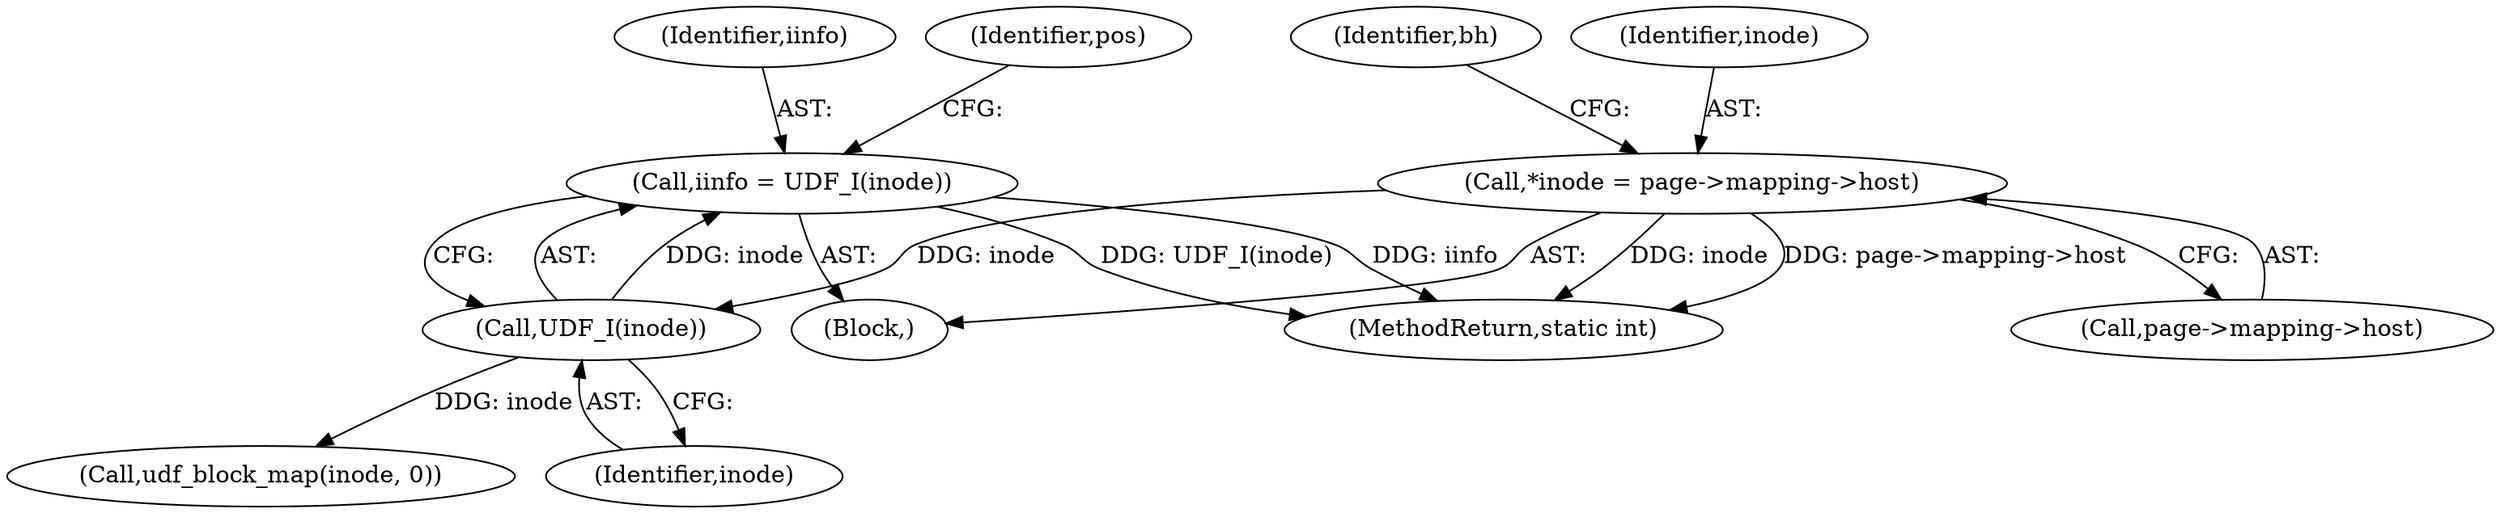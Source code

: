 digraph "0_linux_0e5cc9a40ada6046e6bc3bdfcd0c0d7e4b706b14_2@pointer" {
"1000142" [label="(Call,iinfo = UDF_I(inode))"];
"1000144" [label="(Call,UDF_I(inode))"];
"1000106" [label="(Call,*inode = page->mapping->host)"];
"1000236" [label="(MethodReturn,static int)"];
"1000108" [label="(Call,page->mapping->host)"];
"1000143" [label="(Identifier,iinfo)"];
"1000144" [label="(Call,UDF_I(inode))"];
"1000106" [label="(Call,*inode = page->mapping->host)"];
"1000115" [label="(Identifier,bh)"];
"1000142" [label="(Call,iinfo = UDF_I(inode))"];
"1000147" [label="(Identifier,pos)"];
"1000148" [label="(Call,udf_block_map(inode, 0))"];
"1000104" [label="(Block,)"];
"1000145" [label="(Identifier,inode)"];
"1000107" [label="(Identifier,inode)"];
"1000142" -> "1000104"  [label="AST: "];
"1000142" -> "1000144"  [label="CFG: "];
"1000143" -> "1000142"  [label="AST: "];
"1000144" -> "1000142"  [label="AST: "];
"1000147" -> "1000142"  [label="CFG: "];
"1000142" -> "1000236"  [label="DDG: UDF_I(inode)"];
"1000142" -> "1000236"  [label="DDG: iinfo"];
"1000144" -> "1000142"  [label="DDG: inode"];
"1000144" -> "1000145"  [label="CFG: "];
"1000145" -> "1000144"  [label="AST: "];
"1000106" -> "1000144"  [label="DDG: inode"];
"1000144" -> "1000148"  [label="DDG: inode"];
"1000106" -> "1000104"  [label="AST: "];
"1000106" -> "1000108"  [label="CFG: "];
"1000107" -> "1000106"  [label="AST: "];
"1000108" -> "1000106"  [label="AST: "];
"1000115" -> "1000106"  [label="CFG: "];
"1000106" -> "1000236"  [label="DDG: page->mapping->host"];
"1000106" -> "1000236"  [label="DDG: inode"];
}
